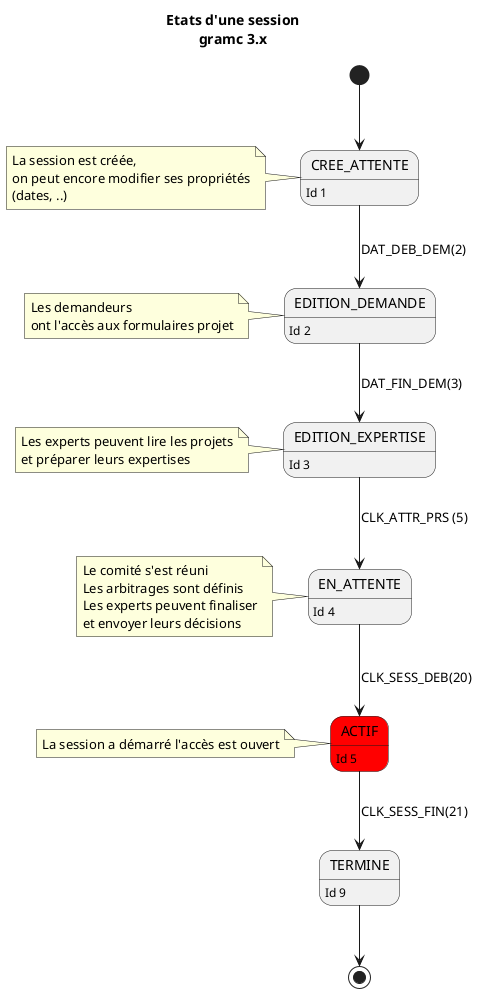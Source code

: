 @startuml

title Etats d'une session\ngramc 3.x

CREE_ATTENTE: Id 1
EDITION_DEMANDE: Id 2
EDITION_EXPERTISE: Id 3
EN_ATTENTE: Id 4
ACTIF: Id 5
TERMINE: Id 9
state ACTIF #red

note left of CREE_ATTENTE: La session est créée,\non peut encore modifier ses propriétés\n(dates, ..)
note left of EDITION_DEMANDE: Les demandeurs\nont l'accès aux formulaires projet
note left of EDITION_EXPERTISE: Les experts peuvent lire les projets\net préparer leurs expertises
note left of EN_ATTENTE: Le comité s'est réuni\nLes arbitrages sont définis\nLes experts peuvent finaliser\net envoyer leurs décisions
note left of ACTIF: La session a démarré l'accès est ouvert

[*]               --> CREE_ATTENTE
CREE_ATTENTE      --> EDITION_DEMANDE: DAT_DEB_DEM(2)
EDITION_DEMANDE   --> EDITION_EXPERTISE: DAT_FIN_DEM(3)
EDITION_EXPERTISE --> EN_ATTENTE: CLK_ATTR_PRS (5)
EN_ATTENTE        --> ACTIF: CLK_SESS_DEB(20)
ACTIF             --> TERMINE: CLK_SESS_FIN(21)
TERMINE           --> [*]
@enduml
